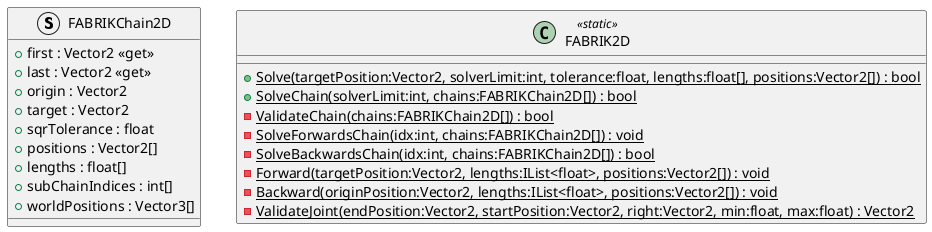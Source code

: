 @startuml
struct FABRIKChain2D {
    + first : Vector2 <<get>>
    + last : Vector2 <<get>>
    + origin : Vector2
    + target : Vector2
    + sqrTolerance : float
    + positions : Vector2[]
    + lengths : float[]
    + subChainIndices : int[]
    + worldPositions : Vector3[]
}
class FABRIK2D <<static>> {
    + {static} Solve(targetPosition:Vector2, solverLimit:int, tolerance:float, lengths:float[], positions:Vector2[]) : bool
    + {static} SolveChain(solverLimit:int, chains:FABRIKChain2D[]) : bool
    {static} - ValidateChain(chains:FABRIKChain2D[]) : bool
    {static} - SolveForwardsChain(idx:int, chains:FABRIKChain2D[]) : void
    {static} - SolveBackwardsChain(idx:int, chains:FABRIKChain2D[]) : bool
    {static} - Forward(targetPosition:Vector2, lengths:IList<float>, positions:Vector2[]) : void
    {static} - Backward(originPosition:Vector2, lengths:IList<float>, positions:Vector2[]) : void
    {static} - ValidateJoint(endPosition:Vector2, startPosition:Vector2, right:Vector2, min:float, max:float) : Vector2
}
@enduml
